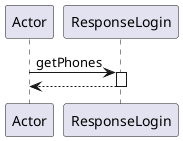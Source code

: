 @startuml
participant Actor
Actor -> ResponseLogin : getPhones
activate ResponseLogin
return
@enduml